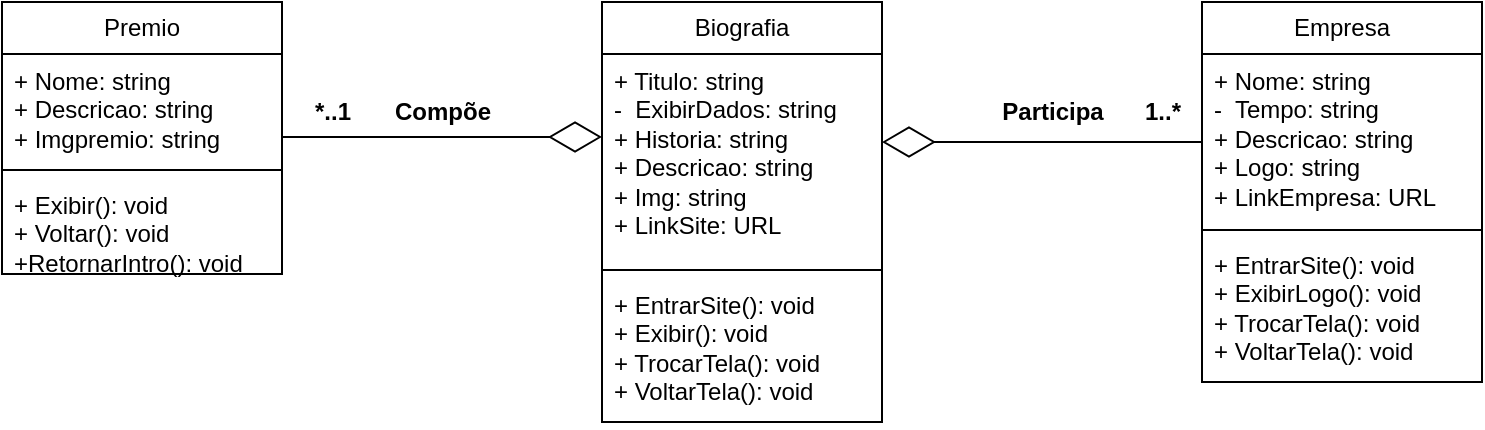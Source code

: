<mxfile version="24.8.0">
  <diagram name="Página-1" id="VFLHZG0CFuNsPiiACWgI">
    <mxGraphModel dx="1434" dy="772" grid="1" gridSize="10" guides="1" tooltips="1" connect="1" arrows="1" fold="1" page="1" pageScale="1" pageWidth="827" pageHeight="1169" math="0" shadow="0">
      <root>
        <mxCell id="0" />
        <mxCell id="1" parent="0" />
        <mxCell id="UMTiNg3uU2UFJwHhVTBq-1" value="Empresa" style="swimlane;fontStyle=0;childLayout=stackLayout;horizontal=1;startSize=26;fillColor=none;horizontalStack=0;resizeParent=1;resizeParentMax=0;resizeLast=0;collapsible=1;marginBottom=0;whiteSpace=wrap;html=1;" parent="1" vertex="1">
          <mxGeometry x="650" y="250" width="140" height="190" as="geometry" />
        </mxCell>
        <mxCell id="6q0GcagF8yy80jzjajgx-20" value="+ Nome: string&lt;div&gt;-&amp;nbsp; Tempo: string&lt;/div&gt;&lt;div&gt;+ Descricao: string&lt;/div&gt;&lt;div&gt;+ Logo: string&lt;/div&gt;&lt;div&gt;+ LinkEmpresa: URL&lt;/div&gt;&lt;div&gt;&lt;br&gt;&lt;/div&gt;" style="text;strokeColor=none;fillColor=none;align=left;verticalAlign=top;spacingLeft=4;spacingRight=4;overflow=hidden;rotatable=0;points=[[0,0.5],[1,0.5]];portConstraint=eastwest;whiteSpace=wrap;html=1;" vertex="1" parent="UMTiNg3uU2UFJwHhVTBq-1">
          <mxGeometry y="26" width="140" height="84" as="geometry" />
        </mxCell>
        <mxCell id="UMTiNg3uU2UFJwHhVTBq-6" value="" style="line;strokeWidth=1;fillColor=none;align=left;verticalAlign=middle;spacingTop=-1;spacingLeft=3;spacingRight=3;rotatable=0;labelPosition=right;points=[];portConstraint=eastwest;strokeColor=inherit;" parent="UMTiNg3uU2UFJwHhVTBq-1" vertex="1">
          <mxGeometry y="110" width="140" height="8" as="geometry" />
        </mxCell>
        <mxCell id="UMTiNg3uU2UFJwHhVTBq-4" value="+ EntrarSite(): void&lt;div&gt;+ ExibirLogo(): void&lt;/div&gt;&lt;div&gt;+ TrocarTela(): void&lt;/div&gt;&lt;div&gt;+ VoltarTela(): void&lt;/div&gt;" style="text;strokeColor=none;fillColor=none;align=left;verticalAlign=top;spacingLeft=4;spacingRight=4;overflow=hidden;rotatable=0;points=[[0,0.5],[1,0.5]];portConstraint=eastwest;whiteSpace=wrap;html=1;" parent="UMTiNg3uU2UFJwHhVTBq-1" vertex="1">
          <mxGeometry y="118" width="140" height="72" as="geometry" />
        </mxCell>
        <mxCell id="6q0GcagF8yy80jzjajgx-1" value="Premio" style="swimlane;fontStyle=0;childLayout=stackLayout;horizontal=1;startSize=26;fillColor=none;horizontalStack=0;resizeParent=1;resizeParentMax=0;resizeLast=0;collapsible=1;marginBottom=0;whiteSpace=wrap;html=1;" vertex="1" parent="1">
          <mxGeometry x="50" y="250" width="140" height="136" as="geometry" />
        </mxCell>
        <mxCell id="6q0GcagF8yy80jzjajgx-19" value="&lt;div&gt;+ Nome: string&lt;/div&gt;&lt;div&gt;+ Descricao: string&lt;/div&gt;&lt;div&gt;+ Imgpremio: string&lt;/div&gt;" style="text;strokeColor=none;fillColor=none;align=left;verticalAlign=top;spacingLeft=4;spacingRight=4;overflow=hidden;rotatable=0;points=[[0,0.5],[1,0.5]];portConstraint=eastwest;whiteSpace=wrap;html=1;" vertex="1" parent="6q0GcagF8yy80jzjajgx-1">
          <mxGeometry y="26" width="140" height="54" as="geometry" />
        </mxCell>
        <mxCell id="6q0GcagF8yy80jzjajgx-5" value="" style="line;strokeWidth=1;fillColor=none;align=left;verticalAlign=middle;spacingTop=-1;spacingLeft=3;spacingRight=3;rotatable=0;labelPosition=right;points=[];portConstraint=eastwest;strokeColor=inherit;" vertex="1" parent="6q0GcagF8yy80jzjajgx-1">
          <mxGeometry y="80" width="140" height="8" as="geometry" />
        </mxCell>
        <mxCell id="6q0GcagF8yy80jzjajgx-6" value="+ Exibir(): void&lt;div&gt;+ Voltar(): void&lt;/div&gt;&lt;div&gt;+RetornarIntro(): void&lt;/div&gt;" style="text;strokeColor=none;fillColor=none;align=left;verticalAlign=top;spacingLeft=4;spacingRight=4;overflow=hidden;rotatable=0;points=[[0,0.5],[1,0.5]];portConstraint=eastwest;whiteSpace=wrap;html=1;" vertex="1" parent="6q0GcagF8yy80jzjajgx-1">
          <mxGeometry y="88" width="140" height="48" as="geometry" />
        </mxCell>
        <mxCell id="6q0GcagF8yy80jzjajgx-7" value="Biografia" style="swimlane;fontStyle=0;childLayout=stackLayout;horizontal=1;startSize=26;fillColor=none;horizontalStack=0;resizeParent=1;resizeParentMax=0;resizeLast=0;collapsible=1;marginBottom=0;whiteSpace=wrap;html=1;" vertex="1" parent="1">
          <mxGeometry x="350" y="250" width="140" height="210" as="geometry" />
        </mxCell>
        <mxCell id="6q0GcagF8yy80jzjajgx-8" value="+ Titulo: string&lt;div&gt;-&amp;nbsp; ExibirDados: string&lt;/div&gt;&lt;div&gt;+ Historia: string&lt;/div&gt;&lt;div&gt;+ Descricao: string&lt;/div&gt;&lt;div&gt;+ Img: string&lt;/div&gt;&lt;div&gt;+ LinkSite: URL&lt;/div&gt;" style="text;strokeColor=none;fillColor=none;align=left;verticalAlign=top;spacingLeft=4;spacingRight=4;overflow=hidden;rotatable=0;points=[[0,0.5],[1,0.5]];portConstraint=eastwest;whiteSpace=wrap;html=1;" vertex="1" parent="6q0GcagF8yy80jzjajgx-7">
          <mxGeometry y="26" width="140" height="104" as="geometry" />
        </mxCell>
        <mxCell id="6q0GcagF8yy80jzjajgx-11" value="" style="line;strokeWidth=1;fillColor=none;align=left;verticalAlign=middle;spacingTop=-1;spacingLeft=3;spacingRight=3;rotatable=0;labelPosition=right;points=[];portConstraint=eastwest;strokeColor=inherit;" vertex="1" parent="6q0GcagF8yy80jzjajgx-7">
          <mxGeometry y="130" width="140" height="8" as="geometry" />
        </mxCell>
        <mxCell id="6q0GcagF8yy80jzjajgx-12" value="+ EntrarSite(): void&lt;div&gt;+ Exibir(): void&lt;/div&gt;&lt;div&gt;+ TrocarTela(): void&lt;/div&gt;&lt;div&gt;+ VoltarTela(): void&lt;/div&gt;&lt;div&gt;&lt;br&gt;&lt;/div&gt;" style="text;strokeColor=none;fillColor=none;align=left;verticalAlign=top;spacingLeft=4;spacingRight=4;overflow=hidden;rotatable=0;points=[[0,0.5],[1,0.5]];portConstraint=eastwest;whiteSpace=wrap;html=1;" vertex="1" parent="6q0GcagF8yy80jzjajgx-7">
          <mxGeometry y="138" width="140" height="72" as="geometry" />
        </mxCell>
        <mxCell id="6q0GcagF8yy80jzjajgx-21" value="" style="endArrow=diamondThin;endFill=0;endSize=24;html=1;rounded=0;" edge="1" parent="1">
          <mxGeometry width="160" relative="1" as="geometry">
            <mxPoint x="190" y="317.5" as="sourcePoint" />
            <mxPoint x="350" y="317.5" as="targetPoint" />
          </mxGeometry>
        </mxCell>
        <mxCell id="6q0GcagF8yy80jzjajgx-23" value="&lt;b&gt;*..1&lt;/b&gt;" style="text;html=1;align=center;verticalAlign=middle;resizable=0;points=[];autosize=1;strokeColor=none;fillColor=none;" vertex="1" parent="1">
          <mxGeometry x="195" y="290" width="40" height="30" as="geometry" />
        </mxCell>
        <mxCell id="6q0GcagF8yy80jzjajgx-24" value="&lt;b&gt;Compõe&lt;/b&gt;" style="text;html=1;align=center;verticalAlign=middle;resizable=0;points=[];autosize=1;strokeColor=none;fillColor=none;" vertex="1" parent="1">
          <mxGeometry x="235" y="290" width="70" height="30" as="geometry" />
        </mxCell>
        <mxCell id="6q0GcagF8yy80jzjajgx-25" value="" style="endArrow=diamondThin;endFill=0;endSize=24;html=1;rounded=0;" edge="1" parent="1">
          <mxGeometry width="160" relative="1" as="geometry">
            <mxPoint x="650" y="320" as="sourcePoint" />
            <mxPoint x="490" y="320" as="targetPoint" />
          </mxGeometry>
        </mxCell>
        <mxCell id="6q0GcagF8yy80jzjajgx-26" value="&lt;b&gt;1..*&lt;/b&gt;" style="text;html=1;align=center;verticalAlign=middle;resizable=0;points=[];autosize=1;strokeColor=none;fillColor=none;" vertex="1" parent="1">
          <mxGeometry x="610" y="290" width="40" height="30" as="geometry" />
        </mxCell>
        <mxCell id="6q0GcagF8yy80jzjajgx-27" value="&lt;b&gt;Participa&lt;/b&gt;" style="text;html=1;align=center;verticalAlign=middle;resizable=0;points=[];autosize=1;strokeColor=none;fillColor=none;" vertex="1" parent="1">
          <mxGeometry x="540" y="290" width="70" height="30" as="geometry" />
        </mxCell>
      </root>
    </mxGraphModel>
  </diagram>
</mxfile>
